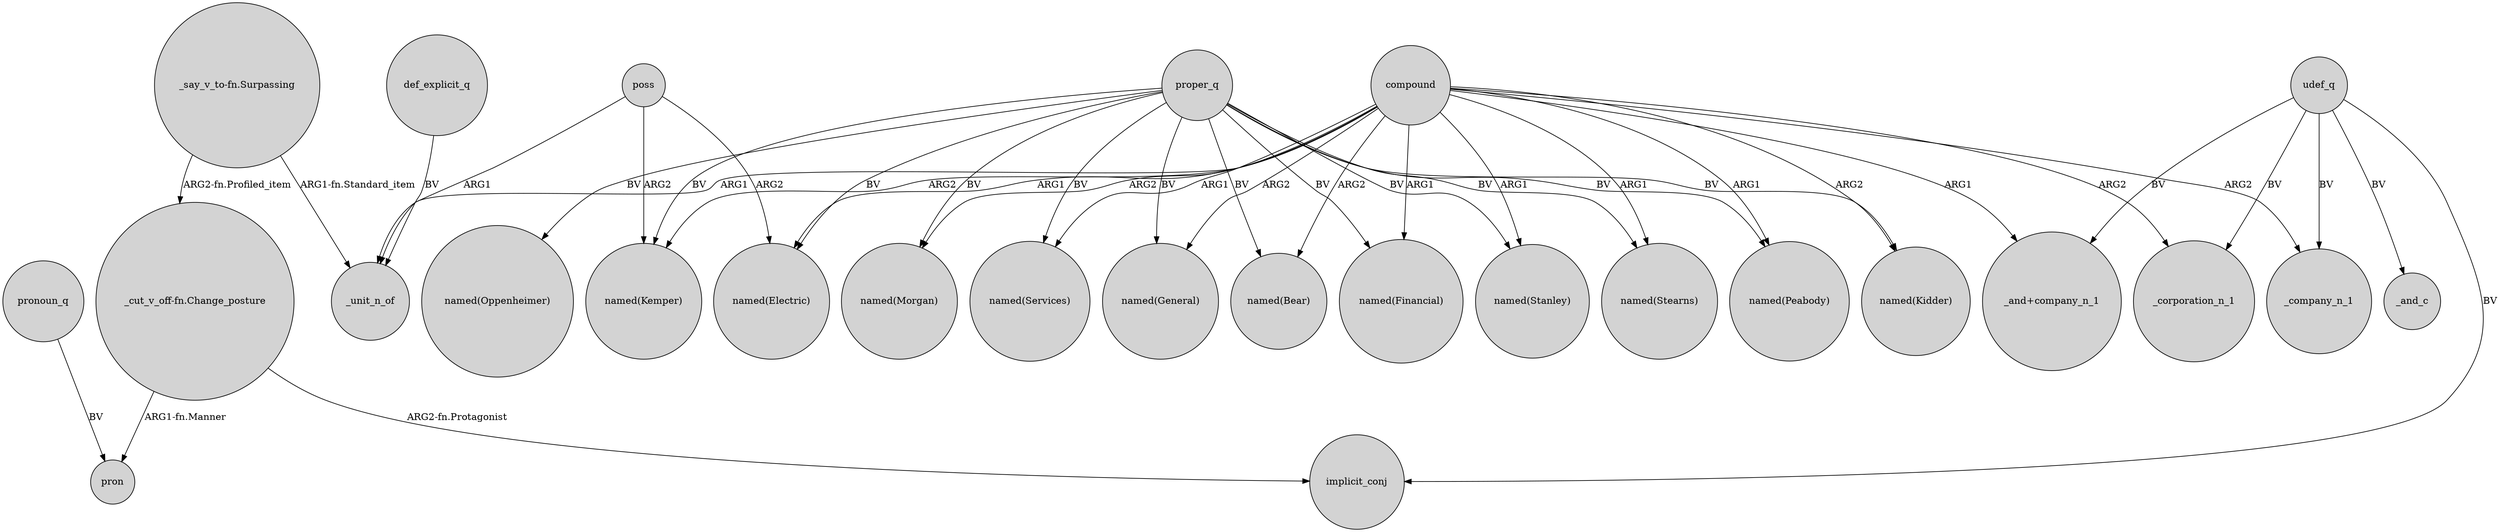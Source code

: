digraph {
	node [shape=circle style=filled]
	"_cut_v_off-fn.Change_posture" -> pron [label="ARG1-fn.Manner"]
	compound -> "named(Stearns)" [label=ARG1]
	proper_q -> "named(Stearns)" [label=BV]
	compound -> "named(Peabody)" [label=ARG1]
	"_say_v_to-fn.Surpassing" -> "_cut_v_off-fn.Change_posture" [label="ARG2-fn.Profiled_item"]
	proper_q -> "named(Peabody)" [label=BV]
	compound -> _company_n_1 [label=ARG2]
	compound -> "named(Kemper)" [label=ARG2]
	poss -> "named(Kemper)" [label=ARG2]
	poss -> "named(Electric)" [label=ARG2]
	"_say_v_to-fn.Surpassing" -> _unit_n_of [label="ARG1-fn.Standard_item"]
	udef_q -> _company_n_1 [label=BV]
	compound -> "named(Electric)" [label=ARG1]
	proper_q -> "named(Stanley)" [label=BV]
	udef_q -> _and_c [label=BV]
	compound -> "named(Bear)" [label=ARG2]
	"_cut_v_off-fn.Change_posture" -> implicit_conj [label="ARG2-fn.Protagonist"]
	pronoun_q -> pron [label=BV]
	compound -> "named(Services)" [label=ARG1]
	def_explicit_q -> _unit_n_of [label=BV]
	compound -> "named(Kidder)" [label=ARG2]
	compound -> "named(Morgan)" [label=ARG2]
	proper_q -> "named(Bear)" [label=BV]
	proper_q -> "named(Electric)" [label=BV]
	proper_q -> "named(General)" [label=BV]
	proper_q -> "named(Financial)" [label=BV]
	compound -> _corporation_n_1 [label=ARG2]
	udef_q -> _corporation_n_1 [label=BV]
	proper_q -> "named(Oppenheimer)" [label=BV]
	compound -> "named(Financial)" [label=ARG1]
	proper_q -> "named(Kemper)" [label=BV]
	compound -> "_and+company_n_1" [label=ARG1]
	proper_q -> "named(Services)" [label=BV]
	poss -> _unit_n_of [label=ARG1]
	compound -> _unit_n_of [label=ARG1]
	proper_q -> "named(Morgan)" [label=BV]
	udef_q -> "_and+company_n_1" [label=BV]
	compound -> "named(Stanley)" [label=ARG1]
	proper_q -> "named(Kidder)" [label=BV]
	udef_q -> implicit_conj [label=BV]
	compound -> "named(General)" [label=ARG2]
}
